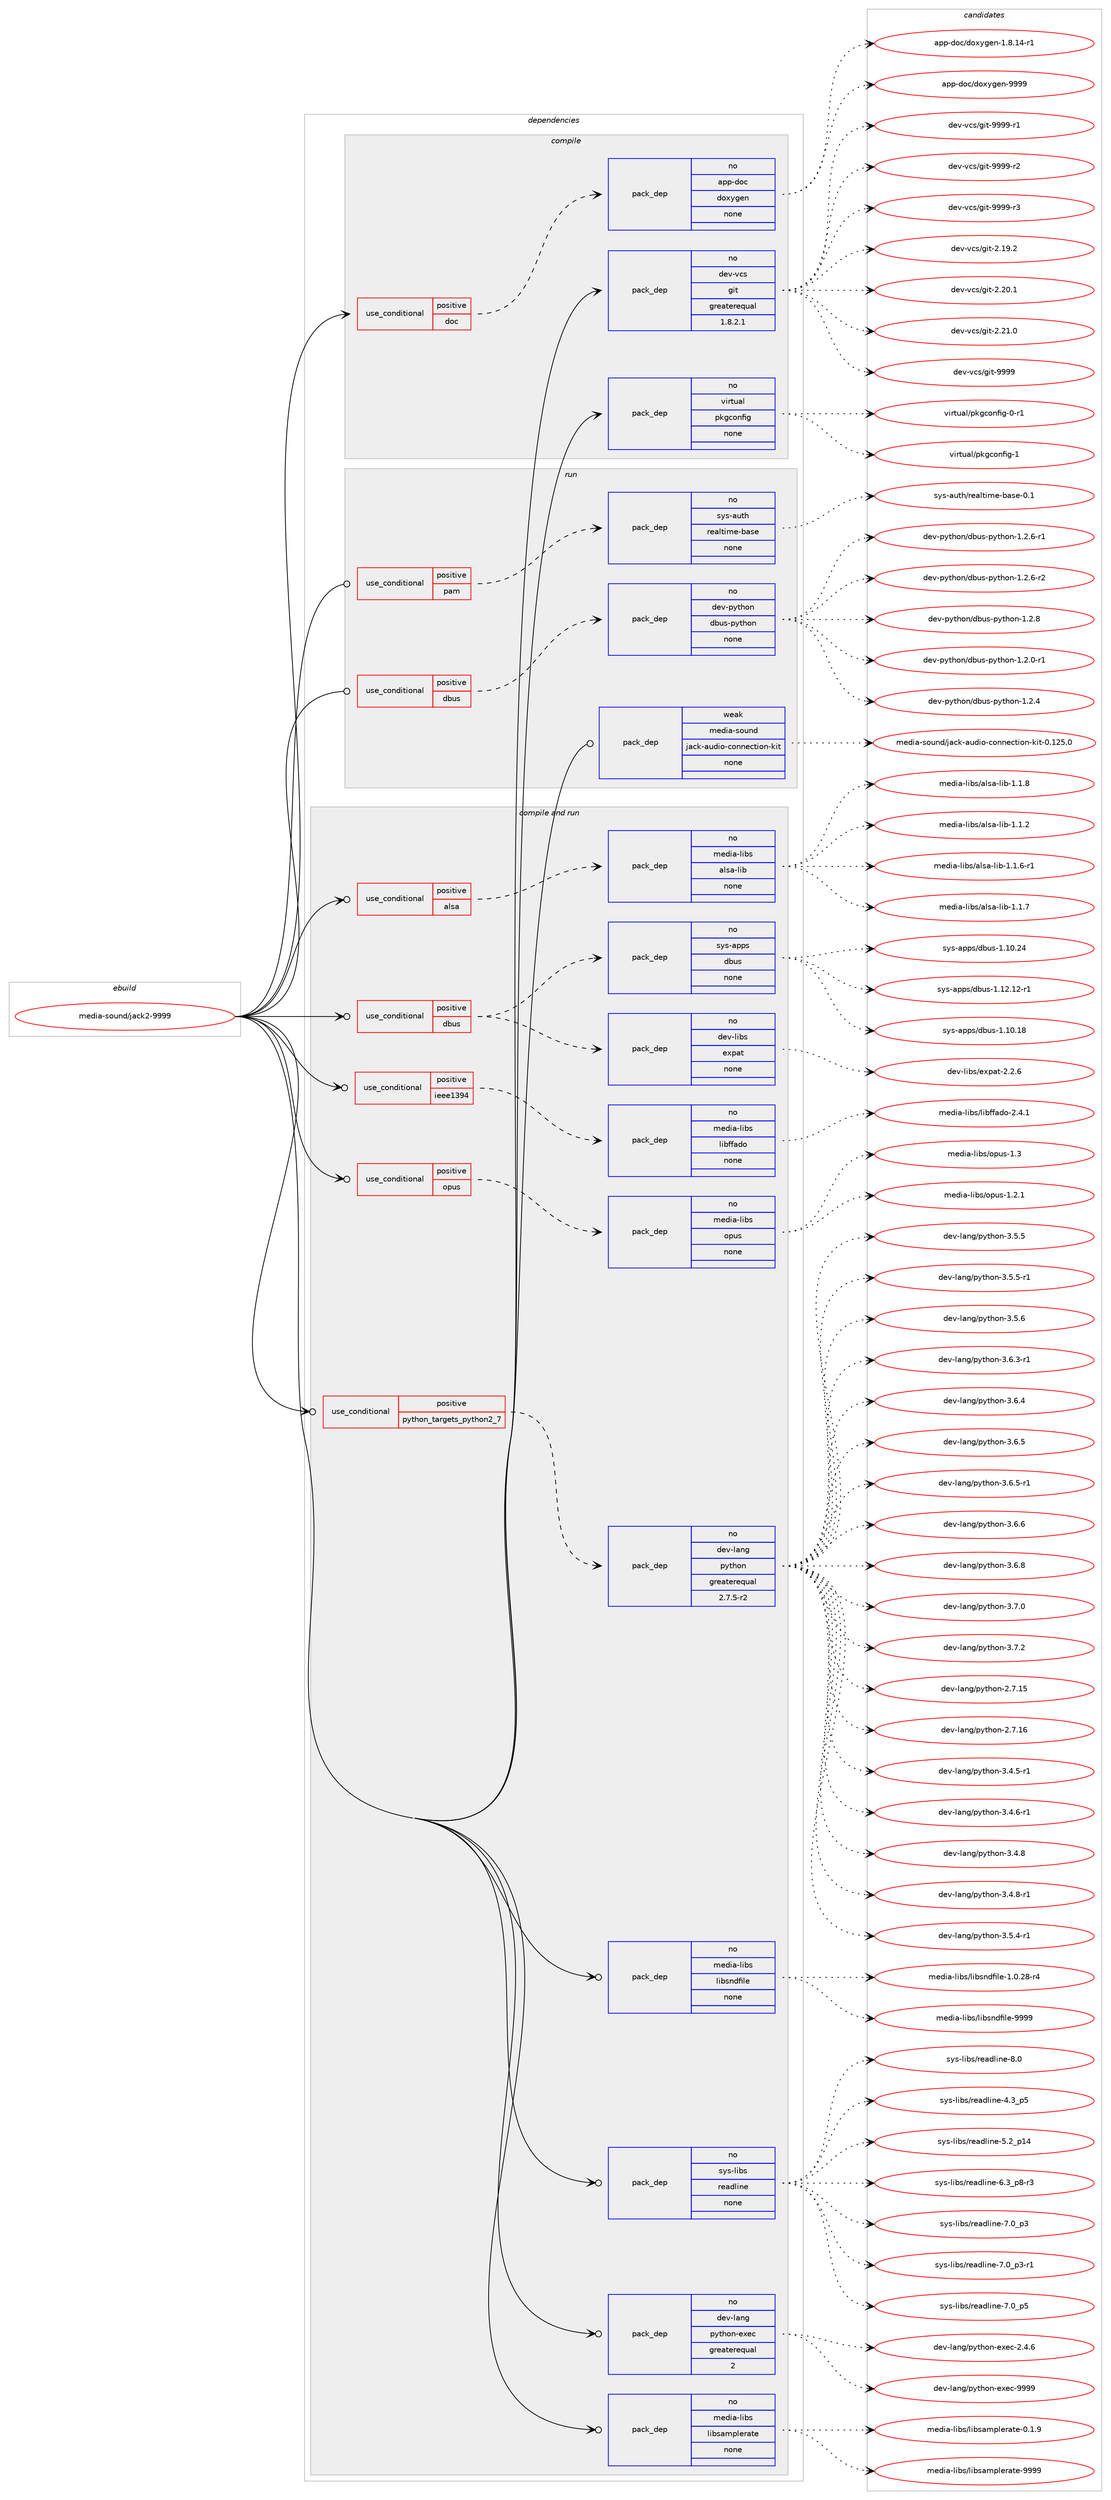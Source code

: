 digraph prolog {

# *************
# Graph options
# *************

newrank=true;
concentrate=true;
compound=true;
graph [rankdir=LR,fontname=Helvetica,fontsize=10,ranksep=1.5];#, ranksep=2.5, nodesep=0.2];
edge  [arrowhead=vee];
node  [fontname=Helvetica,fontsize=10];

# **********
# The ebuild
# **********

subgraph cluster_leftcol {
color=gray;
rank=same;
label=<<i>ebuild</i>>;
id [label="media-sound/jack2-9999", color=red, width=4, href="../media-sound/jack2-9999.svg"];
}

# ****************
# The dependencies
# ****************

subgraph cluster_midcol {
color=gray;
label=<<i>dependencies</i>>;
subgraph cluster_compile {
fillcolor="#eeeeee";
style=filled;
label=<<i>compile</i>>;
subgraph cond437337 {
dependency1626797 [label=<<TABLE BORDER="0" CELLBORDER="1" CELLSPACING="0" CELLPADDING="4"><TR><TD ROWSPAN="3" CELLPADDING="10">use_conditional</TD></TR><TR><TD>positive</TD></TR><TR><TD>doc</TD></TR></TABLE>>, shape=none, color=red];
subgraph pack1163200 {
dependency1626798 [label=<<TABLE BORDER="0" CELLBORDER="1" CELLSPACING="0" CELLPADDING="4" WIDTH="220"><TR><TD ROWSPAN="6" CELLPADDING="30">pack_dep</TD></TR><TR><TD WIDTH="110">no</TD></TR><TR><TD>app-doc</TD></TR><TR><TD>doxygen</TD></TR><TR><TD>none</TD></TR><TR><TD></TD></TR></TABLE>>, shape=none, color=blue];
}
dependency1626797:e -> dependency1626798:w [weight=20,style="dashed",arrowhead="vee"];
}
id:e -> dependency1626797:w [weight=20,style="solid",arrowhead="vee"];
subgraph pack1163201 {
dependency1626799 [label=<<TABLE BORDER="0" CELLBORDER="1" CELLSPACING="0" CELLPADDING="4" WIDTH="220"><TR><TD ROWSPAN="6" CELLPADDING="30">pack_dep</TD></TR><TR><TD WIDTH="110">no</TD></TR><TR><TD>dev-vcs</TD></TR><TR><TD>git</TD></TR><TR><TD>greaterequal</TD></TR><TR><TD>1.8.2.1</TD></TR></TABLE>>, shape=none, color=blue];
}
id:e -> dependency1626799:w [weight=20,style="solid",arrowhead="vee"];
subgraph pack1163202 {
dependency1626800 [label=<<TABLE BORDER="0" CELLBORDER="1" CELLSPACING="0" CELLPADDING="4" WIDTH="220"><TR><TD ROWSPAN="6" CELLPADDING="30">pack_dep</TD></TR><TR><TD WIDTH="110">no</TD></TR><TR><TD>virtual</TD></TR><TR><TD>pkgconfig</TD></TR><TR><TD>none</TD></TR><TR><TD></TD></TR></TABLE>>, shape=none, color=blue];
}
id:e -> dependency1626800:w [weight=20,style="solid",arrowhead="vee"];
}
subgraph cluster_compileandrun {
fillcolor="#eeeeee";
style=filled;
label=<<i>compile and run</i>>;
subgraph cond437338 {
dependency1626801 [label=<<TABLE BORDER="0" CELLBORDER="1" CELLSPACING="0" CELLPADDING="4"><TR><TD ROWSPAN="3" CELLPADDING="10">use_conditional</TD></TR><TR><TD>positive</TD></TR><TR><TD>alsa</TD></TR></TABLE>>, shape=none, color=red];
subgraph pack1163203 {
dependency1626802 [label=<<TABLE BORDER="0" CELLBORDER="1" CELLSPACING="0" CELLPADDING="4" WIDTH="220"><TR><TD ROWSPAN="6" CELLPADDING="30">pack_dep</TD></TR><TR><TD WIDTH="110">no</TD></TR><TR><TD>media-libs</TD></TR><TR><TD>alsa-lib</TD></TR><TR><TD>none</TD></TR><TR><TD></TD></TR></TABLE>>, shape=none, color=blue];
}
dependency1626801:e -> dependency1626802:w [weight=20,style="dashed",arrowhead="vee"];
}
id:e -> dependency1626801:w [weight=20,style="solid",arrowhead="odotvee"];
subgraph cond437339 {
dependency1626803 [label=<<TABLE BORDER="0" CELLBORDER="1" CELLSPACING="0" CELLPADDING="4"><TR><TD ROWSPAN="3" CELLPADDING="10">use_conditional</TD></TR><TR><TD>positive</TD></TR><TR><TD>dbus</TD></TR></TABLE>>, shape=none, color=red];
subgraph pack1163204 {
dependency1626804 [label=<<TABLE BORDER="0" CELLBORDER="1" CELLSPACING="0" CELLPADDING="4" WIDTH="220"><TR><TD ROWSPAN="6" CELLPADDING="30">pack_dep</TD></TR><TR><TD WIDTH="110">no</TD></TR><TR><TD>dev-libs</TD></TR><TR><TD>expat</TD></TR><TR><TD>none</TD></TR><TR><TD></TD></TR></TABLE>>, shape=none, color=blue];
}
dependency1626803:e -> dependency1626804:w [weight=20,style="dashed",arrowhead="vee"];
subgraph pack1163205 {
dependency1626805 [label=<<TABLE BORDER="0" CELLBORDER="1" CELLSPACING="0" CELLPADDING="4" WIDTH="220"><TR><TD ROWSPAN="6" CELLPADDING="30">pack_dep</TD></TR><TR><TD WIDTH="110">no</TD></TR><TR><TD>sys-apps</TD></TR><TR><TD>dbus</TD></TR><TR><TD>none</TD></TR><TR><TD></TD></TR></TABLE>>, shape=none, color=blue];
}
dependency1626803:e -> dependency1626805:w [weight=20,style="dashed",arrowhead="vee"];
}
id:e -> dependency1626803:w [weight=20,style="solid",arrowhead="odotvee"];
subgraph cond437340 {
dependency1626806 [label=<<TABLE BORDER="0" CELLBORDER="1" CELLSPACING="0" CELLPADDING="4"><TR><TD ROWSPAN="3" CELLPADDING="10">use_conditional</TD></TR><TR><TD>positive</TD></TR><TR><TD>ieee1394</TD></TR></TABLE>>, shape=none, color=red];
subgraph pack1163206 {
dependency1626807 [label=<<TABLE BORDER="0" CELLBORDER="1" CELLSPACING="0" CELLPADDING="4" WIDTH="220"><TR><TD ROWSPAN="6" CELLPADDING="30">pack_dep</TD></TR><TR><TD WIDTH="110">no</TD></TR><TR><TD>media-libs</TD></TR><TR><TD>libffado</TD></TR><TR><TD>none</TD></TR><TR><TD></TD></TR></TABLE>>, shape=none, color=blue];
}
dependency1626806:e -> dependency1626807:w [weight=20,style="dashed",arrowhead="vee"];
}
id:e -> dependency1626806:w [weight=20,style="solid",arrowhead="odotvee"];
subgraph cond437341 {
dependency1626808 [label=<<TABLE BORDER="0" CELLBORDER="1" CELLSPACING="0" CELLPADDING="4"><TR><TD ROWSPAN="3" CELLPADDING="10">use_conditional</TD></TR><TR><TD>positive</TD></TR><TR><TD>opus</TD></TR></TABLE>>, shape=none, color=red];
subgraph pack1163207 {
dependency1626809 [label=<<TABLE BORDER="0" CELLBORDER="1" CELLSPACING="0" CELLPADDING="4" WIDTH="220"><TR><TD ROWSPAN="6" CELLPADDING="30">pack_dep</TD></TR><TR><TD WIDTH="110">no</TD></TR><TR><TD>media-libs</TD></TR><TR><TD>opus</TD></TR><TR><TD>none</TD></TR><TR><TD></TD></TR></TABLE>>, shape=none, color=blue];
}
dependency1626808:e -> dependency1626809:w [weight=20,style="dashed",arrowhead="vee"];
}
id:e -> dependency1626808:w [weight=20,style="solid",arrowhead="odotvee"];
subgraph cond437342 {
dependency1626810 [label=<<TABLE BORDER="0" CELLBORDER="1" CELLSPACING="0" CELLPADDING="4"><TR><TD ROWSPAN="3" CELLPADDING="10">use_conditional</TD></TR><TR><TD>positive</TD></TR><TR><TD>python_targets_python2_7</TD></TR></TABLE>>, shape=none, color=red];
subgraph pack1163208 {
dependency1626811 [label=<<TABLE BORDER="0" CELLBORDER="1" CELLSPACING="0" CELLPADDING="4" WIDTH="220"><TR><TD ROWSPAN="6" CELLPADDING="30">pack_dep</TD></TR><TR><TD WIDTH="110">no</TD></TR><TR><TD>dev-lang</TD></TR><TR><TD>python</TD></TR><TR><TD>greaterequal</TD></TR><TR><TD>2.7.5-r2</TD></TR></TABLE>>, shape=none, color=blue];
}
dependency1626810:e -> dependency1626811:w [weight=20,style="dashed",arrowhead="vee"];
}
id:e -> dependency1626810:w [weight=20,style="solid",arrowhead="odotvee"];
subgraph pack1163209 {
dependency1626812 [label=<<TABLE BORDER="0" CELLBORDER="1" CELLSPACING="0" CELLPADDING="4" WIDTH="220"><TR><TD ROWSPAN="6" CELLPADDING="30">pack_dep</TD></TR><TR><TD WIDTH="110">no</TD></TR><TR><TD>dev-lang</TD></TR><TR><TD>python-exec</TD></TR><TR><TD>greaterequal</TD></TR><TR><TD>2</TD></TR></TABLE>>, shape=none, color=blue];
}
id:e -> dependency1626812:w [weight=20,style="solid",arrowhead="odotvee"];
subgraph pack1163210 {
dependency1626813 [label=<<TABLE BORDER="0" CELLBORDER="1" CELLSPACING="0" CELLPADDING="4" WIDTH="220"><TR><TD ROWSPAN="6" CELLPADDING="30">pack_dep</TD></TR><TR><TD WIDTH="110">no</TD></TR><TR><TD>media-libs</TD></TR><TR><TD>libsamplerate</TD></TR><TR><TD>none</TD></TR><TR><TD></TD></TR></TABLE>>, shape=none, color=blue];
}
id:e -> dependency1626813:w [weight=20,style="solid",arrowhead="odotvee"];
subgraph pack1163211 {
dependency1626814 [label=<<TABLE BORDER="0" CELLBORDER="1" CELLSPACING="0" CELLPADDING="4" WIDTH="220"><TR><TD ROWSPAN="6" CELLPADDING="30">pack_dep</TD></TR><TR><TD WIDTH="110">no</TD></TR><TR><TD>media-libs</TD></TR><TR><TD>libsndfile</TD></TR><TR><TD>none</TD></TR><TR><TD></TD></TR></TABLE>>, shape=none, color=blue];
}
id:e -> dependency1626814:w [weight=20,style="solid",arrowhead="odotvee"];
subgraph pack1163212 {
dependency1626815 [label=<<TABLE BORDER="0" CELLBORDER="1" CELLSPACING="0" CELLPADDING="4" WIDTH="220"><TR><TD ROWSPAN="6" CELLPADDING="30">pack_dep</TD></TR><TR><TD WIDTH="110">no</TD></TR><TR><TD>sys-libs</TD></TR><TR><TD>readline</TD></TR><TR><TD>none</TD></TR><TR><TD></TD></TR></TABLE>>, shape=none, color=blue];
}
id:e -> dependency1626815:w [weight=20,style="solid",arrowhead="odotvee"];
}
subgraph cluster_run {
fillcolor="#eeeeee";
style=filled;
label=<<i>run</i>>;
subgraph cond437343 {
dependency1626816 [label=<<TABLE BORDER="0" CELLBORDER="1" CELLSPACING="0" CELLPADDING="4"><TR><TD ROWSPAN="3" CELLPADDING="10">use_conditional</TD></TR><TR><TD>positive</TD></TR><TR><TD>dbus</TD></TR></TABLE>>, shape=none, color=red];
subgraph pack1163213 {
dependency1626817 [label=<<TABLE BORDER="0" CELLBORDER="1" CELLSPACING="0" CELLPADDING="4" WIDTH="220"><TR><TD ROWSPAN="6" CELLPADDING="30">pack_dep</TD></TR><TR><TD WIDTH="110">no</TD></TR><TR><TD>dev-python</TD></TR><TR><TD>dbus-python</TD></TR><TR><TD>none</TD></TR><TR><TD></TD></TR></TABLE>>, shape=none, color=blue];
}
dependency1626816:e -> dependency1626817:w [weight=20,style="dashed",arrowhead="vee"];
}
id:e -> dependency1626816:w [weight=20,style="solid",arrowhead="odot"];
subgraph cond437344 {
dependency1626818 [label=<<TABLE BORDER="0" CELLBORDER="1" CELLSPACING="0" CELLPADDING="4"><TR><TD ROWSPAN="3" CELLPADDING="10">use_conditional</TD></TR><TR><TD>positive</TD></TR><TR><TD>pam</TD></TR></TABLE>>, shape=none, color=red];
subgraph pack1163214 {
dependency1626819 [label=<<TABLE BORDER="0" CELLBORDER="1" CELLSPACING="0" CELLPADDING="4" WIDTH="220"><TR><TD ROWSPAN="6" CELLPADDING="30">pack_dep</TD></TR><TR><TD WIDTH="110">no</TD></TR><TR><TD>sys-auth</TD></TR><TR><TD>realtime-base</TD></TR><TR><TD>none</TD></TR><TR><TD></TD></TR></TABLE>>, shape=none, color=blue];
}
dependency1626818:e -> dependency1626819:w [weight=20,style="dashed",arrowhead="vee"];
}
id:e -> dependency1626818:w [weight=20,style="solid",arrowhead="odot"];
subgraph pack1163215 {
dependency1626820 [label=<<TABLE BORDER="0" CELLBORDER="1" CELLSPACING="0" CELLPADDING="4" WIDTH="220"><TR><TD ROWSPAN="6" CELLPADDING="30">pack_dep</TD></TR><TR><TD WIDTH="110">weak</TD></TR><TR><TD>media-sound</TD></TR><TR><TD>jack-audio-connection-kit</TD></TR><TR><TD>none</TD></TR><TR><TD></TD></TR></TABLE>>, shape=none, color=blue];
}
id:e -> dependency1626820:w [weight=20,style="solid",arrowhead="odot"];
}
}

# **************
# The candidates
# **************

subgraph cluster_choices {
rank=same;
color=gray;
label=<<i>candidates</i>>;

subgraph choice1163200 {
color=black;
nodesep=1;
choice97112112451001119947100111120121103101110454946564649524511449 [label="app-doc/doxygen-1.8.14-r1", color=red, width=4,href="../app-doc/doxygen-1.8.14-r1.svg"];
choice971121124510011199471001111201211031011104557575757 [label="app-doc/doxygen-9999", color=red, width=4,href="../app-doc/doxygen-9999.svg"];
dependency1626798:e -> choice97112112451001119947100111120121103101110454946564649524511449:w [style=dotted,weight="100"];
dependency1626798:e -> choice971121124510011199471001111201211031011104557575757:w [style=dotted,weight="100"];
}
subgraph choice1163201 {
color=black;
nodesep=1;
choice10010111845118991154710310511645504649574650 [label="dev-vcs/git-2.19.2", color=red, width=4,href="../dev-vcs/git-2.19.2.svg"];
choice10010111845118991154710310511645504650484649 [label="dev-vcs/git-2.20.1", color=red, width=4,href="../dev-vcs/git-2.20.1.svg"];
choice10010111845118991154710310511645504650494648 [label="dev-vcs/git-2.21.0", color=red, width=4,href="../dev-vcs/git-2.21.0.svg"];
choice1001011184511899115471031051164557575757 [label="dev-vcs/git-9999", color=red, width=4,href="../dev-vcs/git-9999.svg"];
choice10010111845118991154710310511645575757574511449 [label="dev-vcs/git-9999-r1", color=red, width=4,href="../dev-vcs/git-9999-r1.svg"];
choice10010111845118991154710310511645575757574511450 [label="dev-vcs/git-9999-r2", color=red, width=4,href="../dev-vcs/git-9999-r2.svg"];
choice10010111845118991154710310511645575757574511451 [label="dev-vcs/git-9999-r3", color=red, width=4,href="../dev-vcs/git-9999-r3.svg"];
dependency1626799:e -> choice10010111845118991154710310511645504649574650:w [style=dotted,weight="100"];
dependency1626799:e -> choice10010111845118991154710310511645504650484649:w [style=dotted,weight="100"];
dependency1626799:e -> choice10010111845118991154710310511645504650494648:w [style=dotted,weight="100"];
dependency1626799:e -> choice1001011184511899115471031051164557575757:w [style=dotted,weight="100"];
dependency1626799:e -> choice10010111845118991154710310511645575757574511449:w [style=dotted,weight="100"];
dependency1626799:e -> choice10010111845118991154710310511645575757574511450:w [style=dotted,weight="100"];
dependency1626799:e -> choice10010111845118991154710310511645575757574511451:w [style=dotted,weight="100"];
}
subgraph choice1163202 {
color=black;
nodesep=1;
choice11810511411611797108471121071039911111010210510345484511449 [label="virtual/pkgconfig-0-r1", color=red, width=4,href="../virtual/pkgconfig-0-r1.svg"];
choice1181051141161179710847112107103991111101021051034549 [label="virtual/pkgconfig-1", color=red, width=4,href="../virtual/pkgconfig-1.svg"];
dependency1626800:e -> choice11810511411611797108471121071039911111010210510345484511449:w [style=dotted,weight="100"];
dependency1626800:e -> choice1181051141161179710847112107103991111101021051034549:w [style=dotted,weight="100"];
}
subgraph choice1163203 {
color=black;
nodesep=1;
choice1091011001059745108105981154797108115974510810598454946494650 [label="media-libs/alsa-lib-1.1.2", color=red, width=4,href="../media-libs/alsa-lib-1.1.2.svg"];
choice10910110010597451081059811547971081159745108105984549464946544511449 [label="media-libs/alsa-lib-1.1.6-r1", color=red, width=4,href="../media-libs/alsa-lib-1.1.6-r1.svg"];
choice1091011001059745108105981154797108115974510810598454946494655 [label="media-libs/alsa-lib-1.1.7", color=red, width=4,href="../media-libs/alsa-lib-1.1.7.svg"];
choice1091011001059745108105981154797108115974510810598454946494656 [label="media-libs/alsa-lib-1.1.8", color=red, width=4,href="../media-libs/alsa-lib-1.1.8.svg"];
dependency1626802:e -> choice1091011001059745108105981154797108115974510810598454946494650:w [style=dotted,weight="100"];
dependency1626802:e -> choice10910110010597451081059811547971081159745108105984549464946544511449:w [style=dotted,weight="100"];
dependency1626802:e -> choice1091011001059745108105981154797108115974510810598454946494655:w [style=dotted,weight="100"];
dependency1626802:e -> choice1091011001059745108105981154797108115974510810598454946494656:w [style=dotted,weight="100"];
}
subgraph choice1163204 {
color=black;
nodesep=1;
choice10010111845108105981154710112011297116455046504654 [label="dev-libs/expat-2.2.6", color=red, width=4,href="../dev-libs/expat-2.2.6.svg"];
dependency1626804:e -> choice10010111845108105981154710112011297116455046504654:w [style=dotted,weight="100"];
}
subgraph choice1163205 {
color=black;
nodesep=1;
choice115121115459711211211547100981171154549464948464956 [label="sys-apps/dbus-1.10.18", color=red, width=4,href="../sys-apps/dbus-1.10.18.svg"];
choice115121115459711211211547100981171154549464948465052 [label="sys-apps/dbus-1.10.24", color=red, width=4,href="../sys-apps/dbus-1.10.24.svg"];
choice1151211154597112112115471009811711545494649504649504511449 [label="sys-apps/dbus-1.12.12-r1", color=red, width=4,href="../sys-apps/dbus-1.12.12-r1.svg"];
dependency1626805:e -> choice115121115459711211211547100981171154549464948464956:w [style=dotted,weight="100"];
dependency1626805:e -> choice115121115459711211211547100981171154549464948465052:w [style=dotted,weight="100"];
dependency1626805:e -> choice1151211154597112112115471009811711545494649504649504511449:w [style=dotted,weight="100"];
}
subgraph choice1163206 {
color=black;
nodesep=1;
choice109101100105974510810598115471081059810210297100111455046524649 [label="media-libs/libffado-2.4.1", color=red, width=4,href="../media-libs/libffado-2.4.1.svg"];
dependency1626807:e -> choice109101100105974510810598115471081059810210297100111455046524649:w [style=dotted,weight="100"];
}
subgraph choice1163207 {
color=black;
nodesep=1;
choice10910110010597451081059811547111112117115454946504649 [label="media-libs/opus-1.2.1", color=red, width=4,href="../media-libs/opus-1.2.1.svg"];
choice1091011001059745108105981154711111211711545494651 [label="media-libs/opus-1.3", color=red, width=4,href="../media-libs/opus-1.3.svg"];
dependency1626809:e -> choice10910110010597451081059811547111112117115454946504649:w [style=dotted,weight="100"];
dependency1626809:e -> choice1091011001059745108105981154711111211711545494651:w [style=dotted,weight="100"];
}
subgraph choice1163208 {
color=black;
nodesep=1;
choice10010111845108971101034711212111610411111045504655464953 [label="dev-lang/python-2.7.15", color=red, width=4,href="../dev-lang/python-2.7.15.svg"];
choice10010111845108971101034711212111610411111045504655464954 [label="dev-lang/python-2.7.16", color=red, width=4,href="../dev-lang/python-2.7.16.svg"];
choice1001011184510897110103471121211161041111104551465246534511449 [label="dev-lang/python-3.4.5-r1", color=red, width=4,href="../dev-lang/python-3.4.5-r1.svg"];
choice1001011184510897110103471121211161041111104551465246544511449 [label="dev-lang/python-3.4.6-r1", color=red, width=4,href="../dev-lang/python-3.4.6-r1.svg"];
choice100101118451089711010347112121116104111110455146524656 [label="dev-lang/python-3.4.8", color=red, width=4,href="../dev-lang/python-3.4.8.svg"];
choice1001011184510897110103471121211161041111104551465246564511449 [label="dev-lang/python-3.4.8-r1", color=red, width=4,href="../dev-lang/python-3.4.8-r1.svg"];
choice1001011184510897110103471121211161041111104551465346524511449 [label="dev-lang/python-3.5.4-r1", color=red, width=4,href="../dev-lang/python-3.5.4-r1.svg"];
choice100101118451089711010347112121116104111110455146534653 [label="dev-lang/python-3.5.5", color=red, width=4,href="../dev-lang/python-3.5.5.svg"];
choice1001011184510897110103471121211161041111104551465346534511449 [label="dev-lang/python-3.5.5-r1", color=red, width=4,href="../dev-lang/python-3.5.5-r1.svg"];
choice100101118451089711010347112121116104111110455146534654 [label="dev-lang/python-3.5.6", color=red, width=4,href="../dev-lang/python-3.5.6.svg"];
choice1001011184510897110103471121211161041111104551465446514511449 [label="dev-lang/python-3.6.3-r1", color=red, width=4,href="../dev-lang/python-3.6.3-r1.svg"];
choice100101118451089711010347112121116104111110455146544652 [label="dev-lang/python-3.6.4", color=red, width=4,href="../dev-lang/python-3.6.4.svg"];
choice100101118451089711010347112121116104111110455146544653 [label="dev-lang/python-3.6.5", color=red, width=4,href="../dev-lang/python-3.6.5.svg"];
choice1001011184510897110103471121211161041111104551465446534511449 [label="dev-lang/python-3.6.5-r1", color=red, width=4,href="../dev-lang/python-3.6.5-r1.svg"];
choice100101118451089711010347112121116104111110455146544654 [label="dev-lang/python-3.6.6", color=red, width=4,href="../dev-lang/python-3.6.6.svg"];
choice100101118451089711010347112121116104111110455146544656 [label="dev-lang/python-3.6.8", color=red, width=4,href="../dev-lang/python-3.6.8.svg"];
choice100101118451089711010347112121116104111110455146554648 [label="dev-lang/python-3.7.0", color=red, width=4,href="../dev-lang/python-3.7.0.svg"];
choice100101118451089711010347112121116104111110455146554650 [label="dev-lang/python-3.7.2", color=red, width=4,href="../dev-lang/python-3.7.2.svg"];
dependency1626811:e -> choice10010111845108971101034711212111610411111045504655464953:w [style=dotted,weight="100"];
dependency1626811:e -> choice10010111845108971101034711212111610411111045504655464954:w [style=dotted,weight="100"];
dependency1626811:e -> choice1001011184510897110103471121211161041111104551465246534511449:w [style=dotted,weight="100"];
dependency1626811:e -> choice1001011184510897110103471121211161041111104551465246544511449:w [style=dotted,weight="100"];
dependency1626811:e -> choice100101118451089711010347112121116104111110455146524656:w [style=dotted,weight="100"];
dependency1626811:e -> choice1001011184510897110103471121211161041111104551465246564511449:w [style=dotted,weight="100"];
dependency1626811:e -> choice1001011184510897110103471121211161041111104551465346524511449:w [style=dotted,weight="100"];
dependency1626811:e -> choice100101118451089711010347112121116104111110455146534653:w [style=dotted,weight="100"];
dependency1626811:e -> choice1001011184510897110103471121211161041111104551465346534511449:w [style=dotted,weight="100"];
dependency1626811:e -> choice100101118451089711010347112121116104111110455146534654:w [style=dotted,weight="100"];
dependency1626811:e -> choice1001011184510897110103471121211161041111104551465446514511449:w [style=dotted,weight="100"];
dependency1626811:e -> choice100101118451089711010347112121116104111110455146544652:w [style=dotted,weight="100"];
dependency1626811:e -> choice100101118451089711010347112121116104111110455146544653:w [style=dotted,weight="100"];
dependency1626811:e -> choice1001011184510897110103471121211161041111104551465446534511449:w [style=dotted,weight="100"];
dependency1626811:e -> choice100101118451089711010347112121116104111110455146544654:w [style=dotted,weight="100"];
dependency1626811:e -> choice100101118451089711010347112121116104111110455146544656:w [style=dotted,weight="100"];
dependency1626811:e -> choice100101118451089711010347112121116104111110455146554648:w [style=dotted,weight="100"];
dependency1626811:e -> choice100101118451089711010347112121116104111110455146554650:w [style=dotted,weight="100"];
}
subgraph choice1163209 {
color=black;
nodesep=1;
choice1001011184510897110103471121211161041111104510112010199455046524654 [label="dev-lang/python-exec-2.4.6", color=red, width=4,href="../dev-lang/python-exec-2.4.6.svg"];
choice10010111845108971101034711212111610411111045101120101994557575757 [label="dev-lang/python-exec-9999", color=red, width=4,href="../dev-lang/python-exec-9999.svg"];
dependency1626812:e -> choice1001011184510897110103471121211161041111104510112010199455046524654:w [style=dotted,weight="100"];
dependency1626812:e -> choice10010111845108971101034711212111610411111045101120101994557575757:w [style=dotted,weight="100"];
}
subgraph choice1163210 {
color=black;
nodesep=1;
choice10910110010597451081059811547108105981159710911210810111497116101454846494657 [label="media-libs/libsamplerate-0.1.9", color=red, width=4,href="../media-libs/libsamplerate-0.1.9.svg"];
choice109101100105974510810598115471081059811597109112108101114971161014557575757 [label="media-libs/libsamplerate-9999", color=red, width=4,href="../media-libs/libsamplerate-9999.svg"];
dependency1626813:e -> choice10910110010597451081059811547108105981159710911210810111497116101454846494657:w [style=dotted,weight="100"];
dependency1626813:e -> choice109101100105974510810598115471081059811597109112108101114971161014557575757:w [style=dotted,weight="100"];
}
subgraph choice1163211 {
color=black;
nodesep=1;
choice1091011001059745108105981154710810598115110100102105108101454946484650564511452 [label="media-libs/libsndfile-1.0.28-r4", color=red, width=4,href="../media-libs/libsndfile-1.0.28-r4.svg"];
choice10910110010597451081059811547108105981151101001021051081014557575757 [label="media-libs/libsndfile-9999", color=red, width=4,href="../media-libs/libsndfile-9999.svg"];
dependency1626814:e -> choice1091011001059745108105981154710810598115110100102105108101454946484650564511452:w [style=dotted,weight="100"];
dependency1626814:e -> choice10910110010597451081059811547108105981151101001021051081014557575757:w [style=dotted,weight="100"];
}
subgraph choice1163212 {
color=black;
nodesep=1;
choice11512111545108105981154711410197100108105110101455246519511253 [label="sys-libs/readline-4.3_p5", color=red, width=4,href="../sys-libs/readline-4.3_p5.svg"];
choice1151211154510810598115471141019710010810511010145534650951124952 [label="sys-libs/readline-5.2_p14", color=red, width=4,href="../sys-libs/readline-5.2_p14.svg"];
choice115121115451081059811547114101971001081051101014554465195112564511451 [label="sys-libs/readline-6.3_p8-r3", color=red, width=4,href="../sys-libs/readline-6.3_p8-r3.svg"];
choice11512111545108105981154711410197100108105110101455546489511251 [label="sys-libs/readline-7.0_p3", color=red, width=4,href="../sys-libs/readline-7.0_p3.svg"];
choice115121115451081059811547114101971001081051101014555464895112514511449 [label="sys-libs/readline-7.0_p3-r1", color=red, width=4,href="../sys-libs/readline-7.0_p3-r1.svg"];
choice11512111545108105981154711410197100108105110101455546489511253 [label="sys-libs/readline-7.0_p5", color=red, width=4,href="../sys-libs/readline-7.0_p5.svg"];
choice1151211154510810598115471141019710010810511010145564648 [label="sys-libs/readline-8.0", color=red, width=4,href="../sys-libs/readline-8.0.svg"];
dependency1626815:e -> choice11512111545108105981154711410197100108105110101455246519511253:w [style=dotted,weight="100"];
dependency1626815:e -> choice1151211154510810598115471141019710010810511010145534650951124952:w [style=dotted,weight="100"];
dependency1626815:e -> choice115121115451081059811547114101971001081051101014554465195112564511451:w [style=dotted,weight="100"];
dependency1626815:e -> choice11512111545108105981154711410197100108105110101455546489511251:w [style=dotted,weight="100"];
dependency1626815:e -> choice115121115451081059811547114101971001081051101014555464895112514511449:w [style=dotted,weight="100"];
dependency1626815:e -> choice11512111545108105981154711410197100108105110101455546489511253:w [style=dotted,weight="100"];
dependency1626815:e -> choice1151211154510810598115471141019710010810511010145564648:w [style=dotted,weight="100"];
}
subgraph choice1163213 {
color=black;
nodesep=1;
choice100101118451121211161041111104710098117115451121211161041111104549465046484511449 [label="dev-python/dbus-python-1.2.0-r1", color=red, width=4,href="../dev-python/dbus-python-1.2.0-r1.svg"];
choice10010111845112121116104111110471009811711545112121116104111110454946504652 [label="dev-python/dbus-python-1.2.4", color=red, width=4,href="../dev-python/dbus-python-1.2.4.svg"];
choice100101118451121211161041111104710098117115451121211161041111104549465046544511449 [label="dev-python/dbus-python-1.2.6-r1", color=red, width=4,href="../dev-python/dbus-python-1.2.6-r1.svg"];
choice100101118451121211161041111104710098117115451121211161041111104549465046544511450 [label="dev-python/dbus-python-1.2.6-r2", color=red, width=4,href="../dev-python/dbus-python-1.2.6-r2.svg"];
choice10010111845112121116104111110471009811711545112121116104111110454946504656 [label="dev-python/dbus-python-1.2.8", color=red, width=4,href="../dev-python/dbus-python-1.2.8.svg"];
dependency1626817:e -> choice100101118451121211161041111104710098117115451121211161041111104549465046484511449:w [style=dotted,weight="100"];
dependency1626817:e -> choice10010111845112121116104111110471009811711545112121116104111110454946504652:w [style=dotted,weight="100"];
dependency1626817:e -> choice100101118451121211161041111104710098117115451121211161041111104549465046544511449:w [style=dotted,weight="100"];
dependency1626817:e -> choice100101118451121211161041111104710098117115451121211161041111104549465046544511450:w [style=dotted,weight="100"];
dependency1626817:e -> choice10010111845112121116104111110471009811711545112121116104111110454946504656:w [style=dotted,weight="100"];
}
subgraph choice1163214 {
color=black;
nodesep=1;
choice1151211154597117116104471141019710811610510910145989711510145484649 [label="sys-auth/realtime-base-0.1", color=red, width=4,href="../sys-auth/realtime-base-0.1.svg"];
dependency1626819:e -> choice1151211154597117116104471141019710811610510910145989711510145484649:w [style=dotted,weight="100"];
}
subgraph choice1163215 {
color=black;
nodesep=1;
choice10910110010597451151111171101004710697991074597117100105111459911111011010199116105111110451071051164548464950534648 [label="media-sound/jack-audio-connection-kit-0.125.0", color=red, width=4,href="../media-sound/jack-audio-connection-kit-0.125.0.svg"];
dependency1626820:e -> choice10910110010597451151111171101004710697991074597117100105111459911111011010199116105111110451071051164548464950534648:w [style=dotted,weight="100"];
}
}

}
